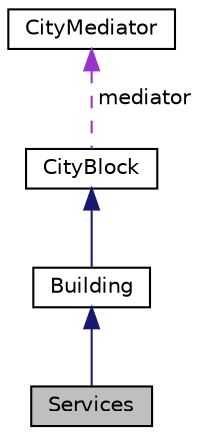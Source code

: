 digraph "Services"
{
 // LATEX_PDF_SIZE
  edge [fontname="Helvetica",fontsize="10",labelfontname="Helvetica",labelfontsize="10"];
  node [fontname="Helvetica",fontsize="10",shape=record];
  Node1 [label="Services",height=0.2,width=0.4,color="black", fillcolor="grey75", style="filled", fontcolor="black",tooltip="Abstract base class representing a service building."];
  Node2 -> Node1 [dir="back",color="midnightblue",fontsize="10",style="solid"];
  Node2 [label="Building",height=0.2,width=0.4,color="black", fillcolor="white", style="filled",URL="$classBuilding.html",tooltip="Abstract base class representing a building in the city."];
  Node3 -> Node2 [dir="back",color="midnightblue",fontsize="10",style="solid"];
  Node3 [label="CityBlock",height=0.2,width=0.4,color="black", fillcolor="white", style="filled",URL="$classCityBlock.html",tooltip="Base class representing a block within the city."];
  Node4 -> Node3 [dir="back",color="darkorchid3",fontsize="10",style="dashed",label=" mediator" ];
  Node4 [label="CityMediator",height=0.2,width=0.4,color="black", fillcolor="white", style="filled",URL="$classCityMediator.html",tooltip="Mediator class that facilitates communication between various city components."];
}
